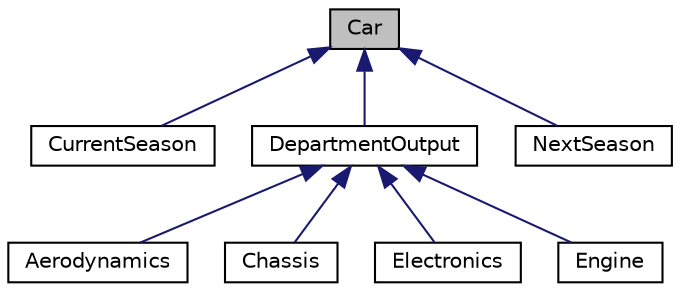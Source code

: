 digraph "Car"
{
  edge [fontname="Helvetica",fontsize="10",labelfontname="Helvetica",labelfontsize="10"];
  node [fontname="Helvetica",fontsize="10",shape=record];
  Node0 [label="Car",height=0.2,width=0.4,color="black", fillcolor="grey75", style="filled", fontcolor="black"];
  Node0 -> Node1 [dir="back",color="midnightblue",fontsize="10",style="solid",fontname="Helvetica"];
  Node1 [label="CurrentSeason",height=0.2,width=0.4,color="black", fillcolor="white", style="filled",URL="$classCurrentSeason.html"];
  Node0 -> Node2 [dir="back",color="midnightblue",fontsize="10",style="solid",fontname="Helvetica"];
  Node2 [label="DepartmentOutput",height=0.2,width=0.4,color="black", fillcolor="white", style="filled",URL="$classDepartmentOutput.html"];
  Node2 -> Node3 [dir="back",color="midnightblue",fontsize="10",style="solid",fontname="Helvetica"];
  Node3 [label="Aerodynamics",height=0.2,width=0.4,color="black", fillcolor="white", style="filled",URL="$classAerodynamics.html"];
  Node2 -> Node4 [dir="back",color="midnightblue",fontsize="10",style="solid",fontname="Helvetica"];
  Node4 [label="Chassis",height=0.2,width=0.4,color="black", fillcolor="white", style="filled",URL="$classChassis.html"];
  Node2 -> Node5 [dir="back",color="midnightblue",fontsize="10",style="solid",fontname="Helvetica"];
  Node5 [label="Electronics",height=0.2,width=0.4,color="black", fillcolor="white", style="filled",URL="$classElectronics.html"];
  Node2 -> Node6 [dir="back",color="midnightblue",fontsize="10",style="solid",fontname="Helvetica"];
  Node6 [label="Engine",height=0.2,width=0.4,color="black", fillcolor="white", style="filled",URL="$classEngine.html"];
  Node0 -> Node7 [dir="back",color="midnightblue",fontsize="10",style="solid",fontname="Helvetica"];
  Node7 [label="NextSeason",height=0.2,width=0.4,color="black", fillcolor="white", style="filled",URL="$classNextSeason.html"];
}
